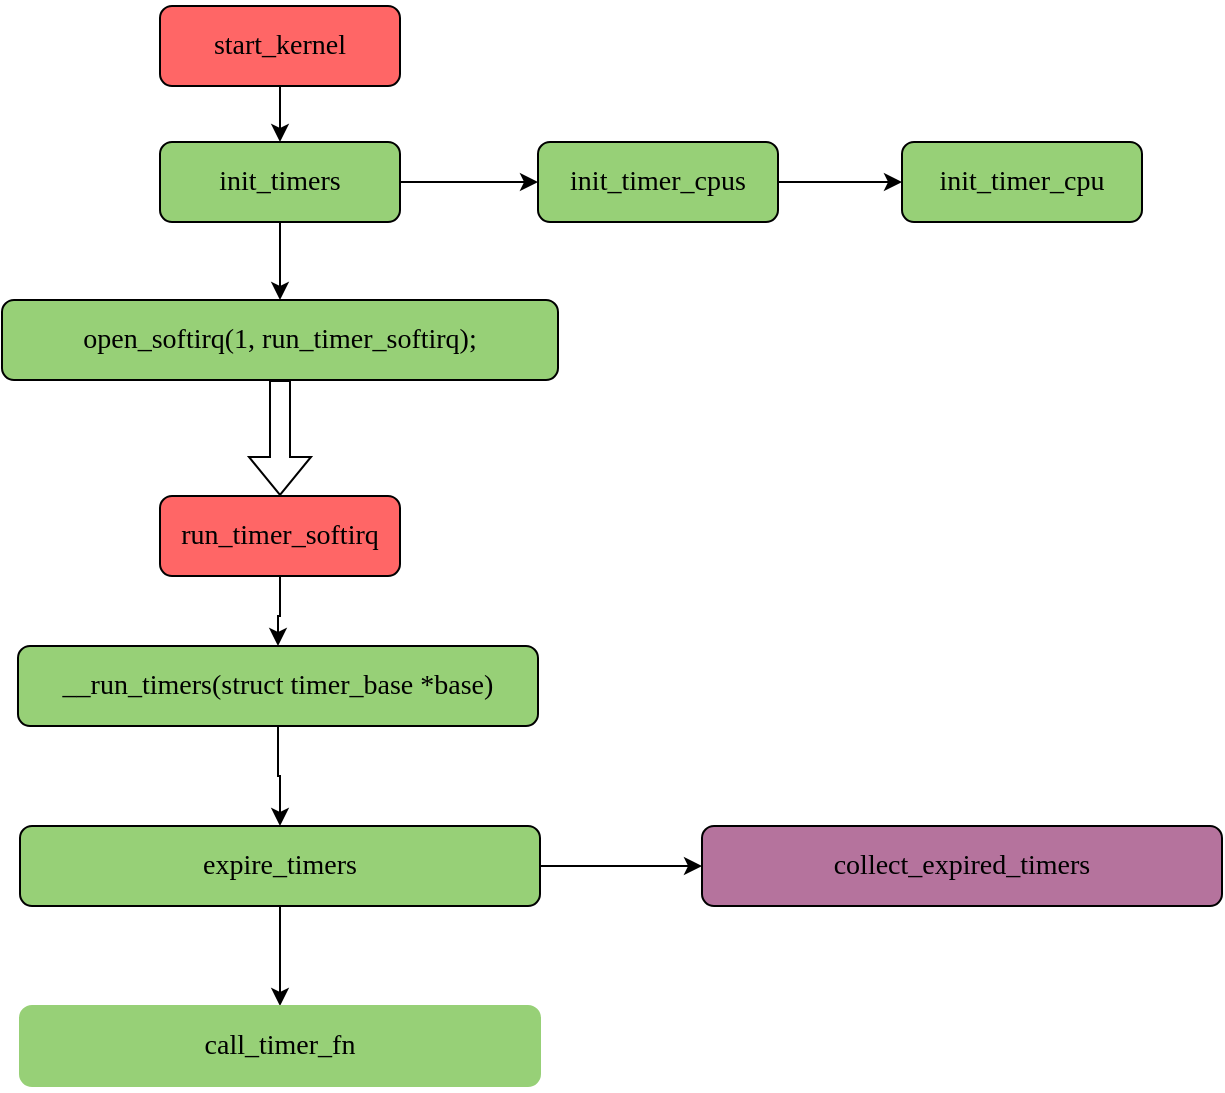 <mxfile version="15.9.4" type="github">
  <diagram id="C5RBs43oDa-KdzZeNtuy" name="Page-1">
    <mxGraphModel dx="1186" dy="649" grid="0" gridSize="10" guides="1" tooltips="1" connect="1" arrows="1" fold="1" page="1" pageScale="1" pageWidth="827" pageHeight="1169" math="0" shadow="0">
      <root>
        <mxCell id="WIyWlLk6GJQsqaUBKTNV-0" />
        <mxCell id="WIyWlLk6GJQsqaUBKTNV-1" parent="WIyWlLk6GJQsqaUBKTNV-0" />
        <mxCell id="pTj7rmkQYzRkMDCX8saC-1" value="" style="edgeStyle=orthogonalEdgeStyle;rounded=0;orthogonalLoop=1;jettySize=auto;html=1;fontColor=#4D4D4D;" edge="1" parent="WIyWlLk6GJQsqaUBKTNV-1" source="WIyWlLk6GJQsqaUBKTNV-3" target="pTj7rmkQYzRkMDCX8saC-0">
          <mxGeometry relative="1" as="geometry" />
        </mxCell>
        <mxCell id="WIyWlLk6GJQsqaUBKTNV-3" value="&lt;pre style=&quot;font-family: &amp;#34;jetbrains mono&amp;#34; ; font-size: 10.5pt&quot;&gt;&lt;span style=&quot;background-color: rgb(255 , 102 , 102)&quot;&gt;start_kernel&lt;/span&gt;&lt;/pre&gt;" style="rounded=1;whiteSpace=wrap;html=1;fontSize=12;glass=0;strokeWidth=1;shadow=0;fillColor=#FF6666;" parent="WIyWlLk6GJQsqaUBKTNV-1" vertex="1">
          <mxGeometry x="192" y="80" width="120" height="40" as="geometry" />
        </mxCell>
        <mxCell id="pTj7rmkQYzRkMDCX8saC-3" value="" style="edgeStyle=orthogonalEdgeStyle;rounded=0;orthogonalLoop=1;jettySize=auto;html=1;fontColor=#4D4D4D;" edge="1" parent="WIyWlLk6GJQsqaUBKTNV-1" source="pTj7rmkQYzRkMDCX8saC-0" target="pTj7rmkQYzRkMDCX8saC-2">
          <mxGeometry relative="1" as="geometry" />
        </mxCell>
        <mxCell id="pTj7rmkQYzRkMDCX8saC-7" value="" style="edgeStyle=orthogonalEdgeStyle;rounded=0;orthogonalLoop=1;jettySize=auto;html=1;fontColor=#4D4D4D;" edge="1" parent="WIyWlLk6GJQsqaUBKTNV-1" source="pTj7rmkQYzRkMDCX8saC-0" target="pTj7rmkQYzRkMDCX8saC-6">
          <mxGeometry relative="1" as="geometry" />
        </mxCell>
        <mxCell id="pTj7rmkQYzRkMDCX8saC-0" value="&lt;pre style=&quot;font-family: &amp;#34;jetbrains mono&amp;#34; ; font-size: 10.5pt&quot;&gt;init_timers&lt;/pre&gt;" style="rounded=1;whiteSpace=wrap;html=1;fontSize=12;glass=0;strokeWidth=1;shadow=0;fillColor=#97D077;" vertex="1" parent="WIyWlLk6GJQsqaUBKTNV-1">
          <mxGeometry x="192" y="148" width="120" height="40" as="geometry" />
        </mxCell>
        <mxCell id="pTj7rmkQYzRkMDCX8saC-5" value="" style="edgeStyle=orthogonalEdgeStyle;rounded=0;orthogonalLoop=1;jettySize=auto;html=1;fontColor=#4D4D4D;" edge="1" parent="WIyWlLk6GJQsqaUBKTNV-1" source="pTj7rmkQYzRkMDCX8saC-2" target="pTj7rmkQYzRkMDCX8saC-4">
          <mxGeometry relative="1" as="geometry" />
        </mxCell>
        <mxCell id="pTj7rmkQYzRkMDCX8saC-2" value="&lt;pre&gt;&lt;font face=&quot;jetbrains mono&quot;&gt;&lt;span style=&quot;font-size: 14px&quot;&gt;init_timer_cpus&lt;/span&gt;&lt;span style=&quot;font-size: 10.5pt&quot;&gt;&lt;br&gt;&lt;/span&gt;&lt;/font&gt;&lt;/pre&gt;" style="rounded=1;whiteSpace=wrap;html=1;fontSize=12;glass=0;strokeWidth=1;shadow=0;fillColor=#97D077;" vertex="1" parent="WIyWlLk6GJQsqaUBKTNV-1">
          <mxGeometry x="381" y="148" width="120" height="40" as="geometry" />
        </mxCell>
        <mxCell id="pTj7rmkQYzRkMDCX8saC-4" value="&lt;pre&gt;&lt;font face=&quot;jetbrains mono&quot;&gt;&lt;span style=&quot;font-size: 14px&quot;&gt;init_timer_cpu&lt;/span&gt;&lt;span style=&quot;font-size: 10.5pt&quot;&gt;&lt;br&gt;&lt;/span&gt;&lt;/font&gt;&lt;/pre&gt;" style="rounded=1;whiteSpace=wrap;html=1;fontSize=12;glass=0;strokeWidth=1;shadow=0;fillColor=#97D077;" vertex="1" parent="WIyWlLk6GJQsqaUBKTNV-1">
          <mxGeometry x="563" y="148" width="120" height="40" as="geometry" />
        </mxCell>
        <mxCell id="pTj7rmkQYzRkMDCX8saC-6" value="&lt;pre style=&quot;font-family: &amp;#34;jetbrains mono&amp;#34; ; font-size: 10.5pt&quot;&gt;open_softirq(1, run_timer_softirq);&lt;/pre&gt;" style="rounded=1;whiteSpace=wrap;html=1;fontSize=12;glass=0;strokeWidth=1;shadow=0;fillColor=#97D077;" vertex="1" parent="WIyWlLk6GJQsqaUBKTNV-1">
          <mxGeometry x="113" y="227" width="278" height="40" as="geometry" />
        </mxCell>
        <mxCell id="pTj7rmkQYzRkMDCX8saC-11" value="" style="edgeStyle=orthogonalEdgeStyle;rounded=0;orthogonalLoop=1;jettySize=auto;html=1;fontColor=#4D4D4D;" edge="1" parent="WIyWlLk6GJQsqaUBKTNV-1" source="pTj7rmkQYzRkMDCX8saC-8" target="pTj7rmkQYzRkMDCX8saC-10">
          <mxGeometry relative="1" as="geometry" />
        </mxCell>
        <mxCell id="pTj7rmkQYzRkMDCX8saC-8" value="&lt;pre style=&quot;font-family: &amp;#34;jetbrains mono&amp;#34; ; font-size: 10.5pt&quot;&gt;run_timer_softirq&lt;/pre&gt;" style="rounded=1;whiteSpace=wrap;html=1;fontSize=12;glass=0;strokeWidth=1;shadow=0;fillColor=#FF6666;" vertex="1" parent="WIyWlLk6GJQsqaUBKTNV-1">
          <mxGeometry x="192" y="325" width="120" height="40" as="geometry" />
        </mxCell>
        <mxCell id="pTj7rmkQYzRkMDCX8saC-13" value="" style="edgeStyle=orthogonalEdgeStyle;rounded=0;orthogonalLoop=1;jettySize=auto;html=1;fontColor=#000000;" edge="1" parent="WIyWlLk6GJQsqaUBKTNV-1" source="pTj7rmkQYzRkMDCX8saC-10" target="pTj7rmkQYzRkMDCX8saC-12">
          <mxGeometry relative="1" as="geometry" />
        </mxCell>
        <mxCell id="pTj7rmkQYzRkMDCX8saC-10" value="&lt;pre style=&quot;font-family: &amp;#34;jetbrains mono&amp;#34; ; font-size: 10.5pt&quot;&gt;__run_timers(struct timer_base *base)&lt;/pre&gt;" style="rounded=1;whiteSpace=wrap;html=1;fontSize=12;glass=0;strokeWidth=1;shadow=0;fillColor=#97D077;" vertex="1" parent="WIyWlLk6GJQsqaUBKTNV-1">
          <mxGeometry x="121" y="400" width="260" height="40" as="geometry" />
        </mxCell>
        <mxCell id="pTj7rmkQYzRkMDCX8saC-15" value="" style="edgeStyle=orthogonalEdgeStyle;rounded=0;orthogonalLoop=1;jettySize=auto;html=1;fontColor=#000000;" edge="1" parent="WIyWlLk6GJQsqaUBKTNV-1" source="pTj7rmkQYzRkMDCX8saC-12" target="pTj7rmkQYzRkMDCX8saC-14">
          <mxGeometry relative="1" as="geometry" />
        </mxCell>
        <mxCell id="pTj7rmkQYzRkMDCX8saC-17" value="" style="edgeStyle=orthogonalEdgeStyle;rounded=0;orthogonalLoop=1;jettySize=auto;html=1;fontColor=#000000;" edge="1" parent="WIyWlLk6GJQsqaUBKTNV-1" source="pTj7rmkQYzRkMDCX8saC-12" target="pTj7rmkQYzRkMDCX8saC-16">
          <mxGeometry relative="1" as="geometry" />
        </mxCell>
        <mxCell id="pTj7rmkQYzRkMDCX8saC-12" value="&lt;pre style=&quot;font-family: &amp;#34;jetbrains mono&amp;#34; ; font-size: 10.5pt&quot;&gt;expire_timers&lt;/pre&gt;" style="rounded=1;whiteSpace=wrap;html=1;fontSize=12;glass=0;strokeWidth=1;shadow=0;fillColor=#97D077;" vertex="1" parent="WIyWlLk6GJQsqaUBKTNV-1">
          <mxGeometry x="122" y="490" width="260" height="40" as="geometry" />
        </mxCell>
        <mxCell id="pTj7rmkQYzRkMDCX8saC-14" value="&lt;pre style=&quot;font-family: &amp;#34;jetbrains mono&amp;#34; ; font-size: 10.5pt&quot;&gt;&lt;pre style=&quot;font-family: &amp;#34;jetbrains mono&amp;#34; ; font-size: 10.5pt&quot;&gt;&lt;pre style=&quot;font-family: &amp;#34;jetbrains mono&amp;#34; ; font-size: 10.5pt&quot;&gt;&lt;font style=&quot;background-color: rgb(151 , 208 , 119)&quot;&gt;call_timer_fn&lt;/font&gt;&lt;/pre&gt;&lt;/pre&gt;&lt;/pre&gt;" style="rounded=1;whiteSpace=wrap;html=1;fontSize=12;glass=0;strokeWidth=1;shadow=0;fillColor=#97D077;strokeColor=#97D077;" vertex="1" parent="WIyWlLk6GJQsqaUBKTNV-1">
          <mxGeometry x="122" y="580" width="260" height="40" as="geometry" />
        </mxCell>
        <mxCell id="pTj7rmkQYzRkMDCX8saC-16" value="&lt;pre style=&quot;font-family: &amp;#34;jetbrains mono&amp;#34; ; font-size: 10.5pt&quot;&gt;&lt;pre style=&quot;font-family: &amp;#34;jetbrains mono&amp;#34; ; font-size: 10.5pt&quot;&gt;&lt;font style=&quot;background-color: rgb(181 , 115 , 157)&quot;&gt;collect_expired_timers&lt;/font&gt;&lt;/pre&gt;&lt;/pre&gt;" style="rounded=1;whiteSpace=wrap;html=1;fontSize=12;glass=0;strokeWidth=1;shadow=0;fillColor=#B5739D;" vertex="1" parent="WIyWlLk6GJQsqaUBKTNV-1">
          <mxGeometry x="463" y="490" width="260" height="40" as="geometry" />
        </mxCell>
        <mxCell id="pTj7rmkQYzRkMDCX8saC-18" value="" style="shape=flexArrow;endArrow=classic;html=1;rounded=0;fontColor=#000000;entryX=0.5;entryY=0;entryDx=0;entryDy=0;" edge="1" parent="WIyWlLk6GJQsqaUBKTNV-1" source="pTj7rmkQYzRkMDCX8saC-6" target="pTj7rmkQYzRkMDCX8saC-8">
          <mxGeometry width="50" height="50" relative="1" as="geometry">
            <mxPoint x="461" y="369" as="sourcePoint" />
            <mxPoint x="511" y="319" as="targetPoint" />
          </mxGeometry>
        </mxCell>
      </root>
    </mxGraphModel>
  </diagram>
</mxfile>
